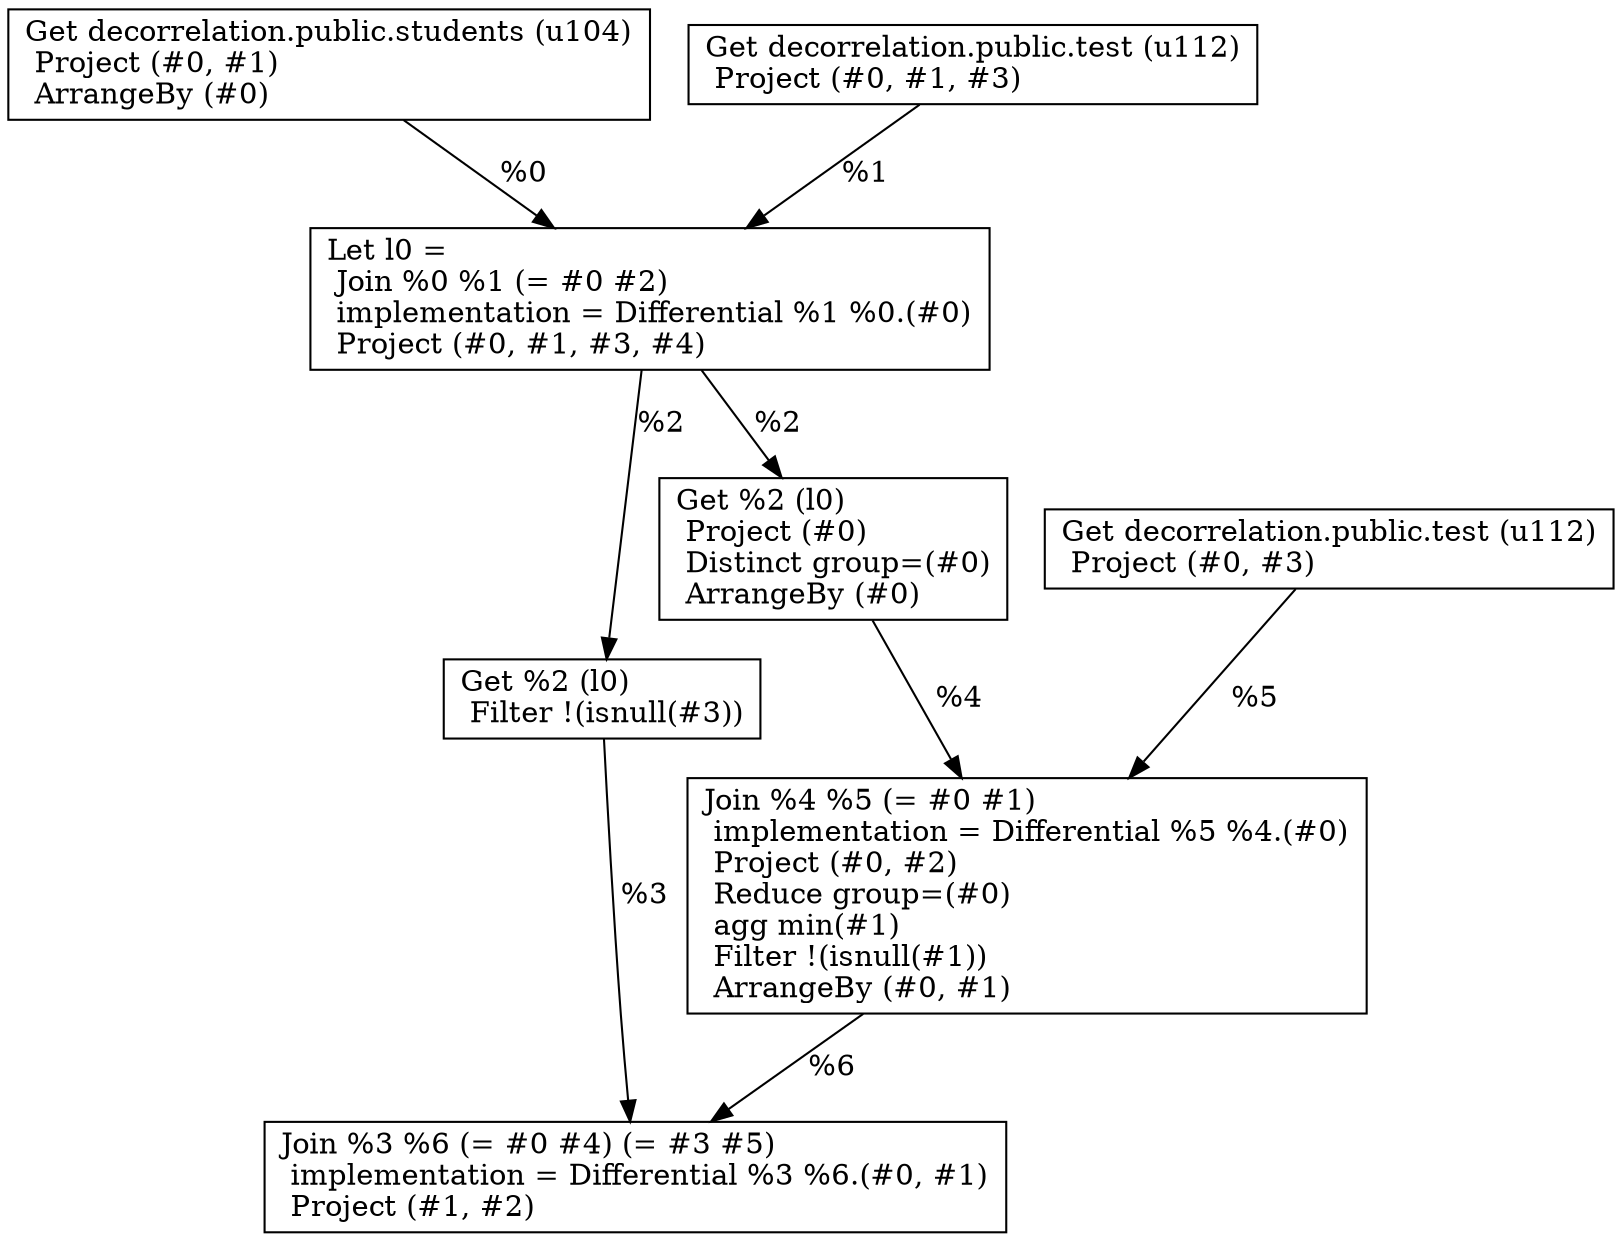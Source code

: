 digraph G {
    node0 [shape = record, label=" Get decorrelation.public.students (u104)\l Project (#0, #1)\l ArrangeBy (#0)\l"]
    node1 [shape = record, label=" Get decorrelation.public.test (u112)\l Project (#0, #1, #3)\l"]
    node2 [shape = record, label="Let l0 =\l Join %0 %1 (= #0 #2)\l  implementation = Differential %1 %0.(#0)\l Project (#0, #1, #3, #4)\l"]
    node3 [shape = record, label=" Get %2 (l0)\l Filter !(isnull(#3))\l"]
    node4 [shape = record, label=" Get %2 (l0)\l Project (#0)\l Distinct group=(#0)\l ArrangeBy (#0)\l"]
    node5 [shape = record, label=" Get decorrelation.public.test (u112)\l Project (#0, #3)\l"]
    node6 [shape = record, label=" Join %4 %5 (= #0 #1)\l  implementation = Differential %5 %4.(#0)\l Project (#0, #2)\l Reduce group=(#0)\l  agg min(#1)\l Filter !(isnull(#1))\l ArrangeBy (#0, #1)\l"]
    node7 [shape = record, label=" Join %3 %6 (= #0 #4) (= #3 #5)\l  implementation = Differential %3 %6.(#0, #1)\l Project (#1, #2)\l"]
    node4 -> node6 [label = "%4\l"]
    node6 -> node7 [label = "%6\l"]
    node2 -> node3 [label = "%2\l"]
    node3 -> node7 [label = "%3\l"]
    node0 -> node2 [label = "%0\l"]
    node1 -> node2 [label = "%1\l"]
    node2 -> node4 [label = "%2\l"]
    node5 -> node6 [label = "%5\l"]
}
